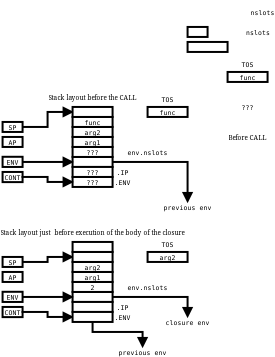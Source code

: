 <?xml version="1.0"?>
<diagram xmlns:dia="http://www.lysator.liu.se/~alla/dia/">
  <diagramdata>
    <attribute name="background">
      <color val="#ffffff"/>
    </attribute>
    <attribute name="paper">
      <composite type="paper">
        <attribute name="name">
          <string>#A4#</string>
        </attribute>
        <attribute name="tmargin">
          <real val="2.82"/>
        </attribute>
        <attribute name="bmargin">
          <real val="2.82"/>
        </attribute>
        <attribute name="lmargin">
          <real val="2.82"/>
        </attribute>
        <attribute name="rmargin">
          <real val="2.82"/>
        </attribute>
        <attribute name="is_portrait">
          <boolean val="true"/>
        </attribute>
        <attribute name="scaling">
          <real val="1"/>
        </attribute>
        <attribute name="fitto">
          <boolean val="false"/>
        </attribute>
      </composite>
    </attribute>
  </diagramdata>
  <layer name="Background" visible="true">
    <object type="Standard - Box" version="0" id="O0">
      <attribute name="obj_pos">
        <point val="10,-1.25"/>
      </attribute>
      <attribute name="obj_bb">
        <rectangle val="9.95,-1.3;11.05,-0.7"/>
      </attribute>
      <attribute name="elem_corner">
        <point val="10,-1.25"/>
      </attribute>
      <attribute name="elem_width">
        <real val="1"/>
      </attribute>
      <attribute name="elem_height">
        <real val="0.5"/>
      </attribute>
      <attribute name="show_background">
        <boolean val="true"/>
      </attribute>
    </object>
    <object type="Standard - Text" version="0" id="O1">
      <attribute name="obj_pos">
        <point val="13.5,-1.25"/>
      </attribute>
      <attribute name="obj_bb">
        <rectangle val="12.673,-1.565;14.327,-0.765"/>
      </attribute>
      <attribute name="text">
        <composite type="text">
          <attribute name="string">
            <string>#
nslots#</string>
          </attribute>
          <attribute name="font">
            <font name="Courier"/>
          </attribute>
          <attribute name="height">
            <real val="0.4"/>
          </attribute>
          <attribute name="pos">
            <point val="13.5,-1.25"/>
          </attribute>
          <attribute name="color">
            <color val="#000000"/>
          </attribute>
          <attribute name="alignment">
            <enum val="1"/>
          </attribute>
        </composite>
      </attribute>
    </object>
    <object type="Standard - Text" version="0" id="O2">
      <attribute name="obj_pos">
        <point val="13,0.75"/>
      </attribute>
      <attribute name="obj_bb">
        <rectangle val="12.536,0.435;13.464,0.835"/>
      </attribute>
      <attribute name="text">
        <composite type="text">
          <attribute name="string">
            <string>#TOS#</string>
          </attribute>
          <attribute name="font">
            <font name="Courier"/>
          </attribute>
          <attribute name="height">
            <real val="0.4"/>
          </attribute>
          <attribute name="pos">
            <point val="13,0.75"/>
          </attribute>
          <attribute name="color">
            <color val="#000000"/>
          </attribute>
          <attribute name="alignment">
            <enum val="1"/>
          </attribute>
        </composite>
      </attribute>
    </object>
    <object type="Standard - Box" version="0" id="O3">
      <attribute name="obj_pos">
        <point val="12,1"/>
      </attribute>
      <attribute name="obj_bb">
        <rectangle val="11.95,0.95;14.05,1.55"/>
      </attribute>
      <attribute name="elem_corner">
        <point val="12,1"/>
      </attribute>
      <attribute name="elem_width">
        <real val="2"/>
      </attribute>
      <attribute name="elem_height">
        <real val="0.5"/>
      </attribute>
      <attribute name="show_background">
        <boolean val="true"/>
      </attribute>
    </object>
    <object type="Standard - Text" version="0" id="O4">
      <attribute name="obj_pos">
        <point val="13,1"/>
      </attribute>
      <attribute name="obj_bb">
        <rectangle val="12.415,0.685;13.585,1.485"/>
      </attribute>
      <attribute name="text">
        <composite type="text">
          <attribute name="string">
            <string>#
func#</string>
          </attribute>
          <attribute name="font">
            <font name="Courier"/>
          </attribute>
          <attribute name="height">
            <real val="0.4"/>
          </attribute>
          <attribute name="pos">
            <point val="13,1"/>
          </attribute>
          <attribute name="color">
            <color val="#000000"/>
          </attribute>
          <attribute name="alignment">
            <enum val="1"/>
          </attribute>
        </composite>
      </attribute>
      <connections>
        <connection handle="0" to="O3" connection="1"/>
      </connections>
    </object>
    <object type="Standard - Box" version="0" id="O5">
      <attribute name="obj_pos">
        <point val="10,-0.5"/>
      </attribute>
      <attribute name="obj_bb">
        <rectangle val="9.95,-0.55;12.05,0.05"/>
      </attribute>
      <attribute name="elem_corner">
        <point val="10,-0.5"/>
      </attribute>
      <attribute name="elem_width">
        <real val="2"/>
      </attribute>
      <attribute name="elem_height">
        <real val="0.5"/>
      </attribute>
      <attribute name="show_background">
        <boolean val="true"/>
      </attribute>
    </object>
    <object type="Standard - Text" version="0" id="O6">
      <attribute name="obj_pos">
        <point val="13.75,-2.25"/>
      </attribute>
      <attribute name="obj_bb">
        <rectangle val="12.923,-2.565;14.577,-1.765"/>
      </attribute>
      <attribute name="text">
        <composite type="text">
          <attribute name="string">
            <string>#
nslots#</string>
          </attribute>
          <attribute name="font">
            <font name="Courier"/>
          </attribute>
          <attribute name="height">
            <real val="0.4"/>
          </attribute>
          <attribute name="pos">
            <point val="13.75,-2.25"/>
          </attribute>
          <attribute name="color">
            <color val="#000000"/>
          </attribute>
          <attribute name="alignment">
            <enum val="1"/>
          </attribute>
        </composite>
      </attribute>
    </object>
    <object type="Standard - ZigZagLine" version="0" id="O7">
      <attribute name="obj_pos">
        <point val="1.75,3.75"/>
      </attribute>
      <attribute name="obj_bb">
        <rectangle val="0.9,2.15;5.1,4.6"/>
      </attribute>
      <attribute name="orth_points">
        <point val="1.75,3.75"/>
        <point val="1.75,3.75"/>
        <point val="3,3.75"/>
        <point val="3,3"/>
        <point val="4.25,3"/>
        <point val="4.25,3"/>
      </attribute>
      <attribute name="orth_orient">
        <enum val="1"/>
        <enum val="0"/>
        <enum val="1"/>
        <enum val="0"/>
        <enum val="1"/>
      </attribute>
      <attribute name="end_arrow">
        <enum val="3"/>
      </attribute>
      <attribute name="end_arrow_length">
        <real val="0.4"/>
      </attribute>
      <attribute name="end_arrow_width">
        <real val="0.4"/>
      </attribute>
      <connections>
        <connection handle="0" to="O17" connection="4"/>
        <connection handle="1" to="O13" connection="3"/>
      </connections>
    </object>
    <object type="Standard - Box" version="0" id="O8">
      <attribute name="obj_pos">
        <point val="4.25,5.25"/>
      </attribute>
      <attribute name="obj_bb">
        <rectangle val="4.2,5.2;6.3,5.8"/>
      </attribute>
      <attribute name="elem_corner">
        <point val="4.25,5.25"/>
      </attribute>
      <attribute name="elem_width">
        <real val="2"/>
      </attribute>
      <attribute name="elem_height">
        <real val="0.5"/>
      </attribute>
      <attribute name="show_background">
        <boolean val="true"/>
      </attribute>
    </object>
    <object type="Standard - Box" version="0" id="O9">
      <attribute name="obj_pos">
        <point val="4.25,4.75"/>
      </attribute>
      <attribute name="obj_bb">
        <rectangle val="4.2,4.7;6.3,5.3"/>
      </attribute>
      <attribute name="elem_corner">
        <point val="4.25,4.75"/>
      </attribute>
      <attribute name="elem_width">
        <real val="2"/>
      </attribute>
      <attribute name="elem_height">
        <real val="0.5"/>
      </attribute>
      <attribute name="show_background">
        <boolean val="true"/>
      </attribute>
    </object>
    <object type="Standard - Box" version="0" id="O10">
      <attribute name="obj_pos">
        <point val="4.25,4.25"/>
      </attribute>
      <attribute name="obj_bb">
        <rectangle val="4.2,4.2;6.3,4.8"/>
      </attribute>
      <attribute name="elem_corner">
        <point val="4.25,4.25"/>
      </attribute>
      <attribute name="elem_width">
        <real val="2"/>
      </attribute>
      <attribute name="elem_height">
        <real val="0.5"/>
      </attribute>
      <attribute name="show_background">
        <boolean val="true"/>
      </attribute>
    </object>
    <object type="Standard - Box" version="0" id="O11">
      <attribute name="obj_pos">
        <point val="4.25,3.75"/>
      </attribute>
      <attribute name="obj_bb">
        <rectangle val="4.2,3.7;6.3,4.3"/>
      </attribute>
      <attribute name="elem_corner">
        <point val="4.25,3.75"/>
      </attribute>
      <attribute name="elem_width">
        <real val="2"/>
      </attribute>
      <attribute name="elem_height">
        <real val="0.5"/>
      </attribute>
      <attribute name="show_background">
        <boolean val="true"/>
      </attribute>
    </object>
    <object type="Standard - Box" version="0" id="O12">
      <attribute name="obj_pos">
        <point val="4.25,3.25"/>
      </attribute>
      <attribute name="obj_bb">
        <rectangle val="4.2,3.2;6.3,3.8"/>
      </attribute>
      <attribute name="elem_corner">
        <point val="4.25,3.25"/>
      </attribute>
      <attribute name="elem_width">
        <real val="2"/>
      </attribute>
      <attribute name="elem_height">
        <real val="0.5"/>
      </attribute>
      <attribute name="show_background">
        <boolean val="true"/>
      </attribute>
    </object>
    <object type="Standard - Box" version="0" id="O13">
      <attribute name="obj_pos">
        <point val="4.25,2.75"/>
      </attribute>
      <attribute name="obj_bb">
        <rectangle val="4.2,2.7;6.3,3.3"/>
      </attribute>
      <attribute name="elem_corner">
        <point val="4.25,2.75"/>
      </attribute>
      <attribute name="elem_width">
        <real val="2"/>
      </attribute>
      <attribute name="elem_height">
        <real val="0.5"/>
      </attribute>
      <attribute name="show_background">
        <boolean val="true"/>
      </attribute>
    </object>
    <object type="Standard - ZigZagLine" version="0" id="O14">
      <attribute name="obj_pos">
        <point val="1.75,5.496"/>
      </attribute>
      <attribute name="obj_bb">
        <rectangle val="0.9,4.646;5.1,6.35"/>
      </attribute>
      <attribute name="orth_points">
        <point val="1.75,5.496"/>
        <point val="1.75,5.5"/>
        <point val="4.25,5.5"/>
        <point val="4.25,5.5"/>
      </attribute>
      <attribute name="orth_orient">
        <enum val="1"/>
        <enum val="0"/>
        <enum val="1"/>
      </attribute>
      <attribute name="end_arrow">
        <enum val="3"/>
      </attribute>
      <attribute name="end_arrow_length">
        <real val="0.4"/>
      </attribute>
      <attribute name="end_arrow_width">
        <real val="0.4"/>
      </attribute>
      <connections>
        <connection handle="0" to="O19" connection="4"/>
        <connection handle="1" to="O8" connection="3"/>
      </connections>
    </object>
    <object type="Standard - ZigZagLine" version="0" id="O15">
      <attribute name="obj_pos">
        <point val="6.25,5.5"/>
      </attribute>
      <attribute name="obj_bb">
        <rectangle val="5.4,4.65;10.85,8.35"/>
      </attribute>
      <attribute name="orth_points">
        <point val="6.25,5.5"/>
        <point val="6.25,5.5"/>
        <point val="10,5.5"/>
        <point val="10,7.5"/>
      </attribute>
      <attribute name="orth_orient">
        <enum val="1"/>
        <enum val="0"/>
        <enum val="1"/>
      </attribute>
      <attribute name="end_arrow">
        <enum val="3"/>
      </attribute>
      <attribute name="end_arrow_length">
        <real val="0.4"/>
      </attribute>
      <attribute name="end_arrow_width">
        <real val="0.4"/>
      </attribute>
      <connections>
        <connection handle="0" to="O8" connection="4"/>
      </connections>
    </object>
    <object type="Standard - Text" version="0" id="O16">
      <attribute name="obj_pos">
        <point val="5.25,4.75"/>
      </attribute>
      <attribute name="obj_bb">
        <rectangle val="4.786,4.435;5.714,5.235"/>
      </attribute>
      <attribute name="text">
        <composite type="text">
          <attribute name="string">
            <string>#
???#</string>
          </attribute>
          <attribute name="font">
            <font name="Courier"/>
          </attribute>
          <attribute name="height">
            <real val="0.4"/>
          </attribute>
          <attribute name="pos">
            <point val="5.25,4.75"/>
          </attribute>
          <attribute name="color">
            <color val="#000000"/>
          </attribute>
          <attribute name="alignment">
            <enum val="1"/>
          </attribute>
        </composite>
      </attribute>
      <connections>
        <connection handle="0" to="O9" connection="1"/>
      </connections>
    </object>
    <object type="Standard - Box" version="0" id="O17">
      <attribute name="obj_pos">
        <point val="0.75,3.5"/>
      </attribute>
      <attribute name="obj_bb">
        <rectangle val="0.7,3.45;1.8,4.05"/>
      </attribute>
      <attribute name="elem_corner">
        <point val="0.75,3.5"/>
      </attribute>
      <attribute name="elem_width">
        <real val="1"/>
      </attribute>
      <attribute name="elem_height">
        <real val="0.5"/>
      </attribute>
      <attribute name="show_background">
        <boolean val="true"/>
      </attribute>
    </object>
    <object type="Standard - Text" version="0" id="O18">
      <attribute name="obj_pos">
        <point val="1.25,3.5"/>
      </attribute>
      <attribute name="obj_bb">
        <rectangle val="0.908,3.185;1.592,3.985"/>
      </attribute>
      <attribute name="text">
        <composite type="text">
          <attribute name="string">
            <string>#
SP#</string>
          </attribute>
          <attribute name="font">
            <font name="Courier"/>
          </attribute>
          <attribute name="height">
            <real val="0.4"/>
          </attribute>
          <attribute name="pos">
            <point val="1.25,3.5"/>
          </attribute>
          <attribute name="color">
            <color val="#000000"/>
          </attribute>
          <attribute name="alignment">
            <enum val="1"/>
          </attribute>
        </composite>
      </attribute>
      <connections>
        <connection handle="0" to="O17" connection="1"/>
      </connections>
    </object>
    <object type="Standard - Box" version="0" id="O19">
      <attribute name="obj_pos">
        <point val="0.75,5.242"/>
      </attribute>
      <attribute name="obj_bb">
        <rectangle val="0.7,5.192;1.8,5.8"/>
      </attribute>
      <attribute name="elem_corner">
        <point val="0.75,5.242"/>
      </attribute>
      <attribute name="elem_width">
        <real val="1"/>
      </attribute>
      <attribute name="elem_height">
        <real val="0.508"/>
      </attribute>
      <attribute name="show_background">
        <boolean val="true"/>
      </attribute>
    </object>
    <object type="Standard - Text" version="0" id="O20">
      <attribute name="obj_pos">
        <point val="1.25,5.242"/>
      </attribute>
      <attribute name="obj_bb">
        <rectangle val="0.786,4.927;1.714,5.727"/>
      </attribute>
      <attribute name="text">
        <composite type="text">
          <attribute name="string">
            <string>#
ENV#</string>
          </attribute>
          <attribute name="font">
            <font name="Courier"/>
          </attribute>
          <attribute name="height">
            <real val="0.4"/>
          </attribute>
          <attribute name="pos">
            <point val="1.25,5.242"/>
          </attribute>
          <attribute name="color">
            <color val="#000000"/>
          </attribute>
          <attribute name="alignment">
            <enum val="1"/>
          </attribute>
        </composite>
      </attribute>
      <connections>
        <connection handle="0" to="O19" connection="1"/>
      </connections>
    </object>
    <object type="Standard - Box" version="0" id="O21">
      <attribute name="obj_pos">
        <point val="0.75,4.25"/>
      </attribute>
      <attribute name="obj_bb">
        <rectangle val="0.7,4.2;1.8,4.8"/>
      </attribute>
      <attribute name="elem_corner">
        <point val="0.75,4.25"/>
      </attribute>
      <attribute name="elem_width">
        <real val="1"/>
      </attribute>
      <attribute name="elem_height">
        <real val="0.5"/>
      </attribute>
      <attribute name="show_background">
        <boolean val="true"/>
      </attribute>
    </object>
    <object type="Standard - Text" version="0" id="O22">
      <attribute name="obj_pos">
        <point val="1.25,4.25"/>
      </attribute>
      <attribute name="obj_bb">
        <rectangle val="0.908,3.935;1.592,4.735"/>
      </attribute>
      <attribute name="text">
        <composite type="text">
          <attribute name="string">
            <string>#
AP#</string>
          </attribute>
          <attribute name="font">
            <font name="Courier"/>
          </attribute>
          <attribute name="height">
            <real val="0.4"/>
          </attribute>
          <attribute name="pos">
            <point val="1.25,4.25"/>
          </attribute>
          <attribute name="color">
            <color val="#000000"/>
          </attribute>
          <attribute name="alignment">
            <enum val="1"/>
          </attribute>
        </composite>
      </attribute>
      <connections>
        <connection handle="0" to="O21" connection="1"/>
      </connections>
    </object>
    <object type="Standard - Text" version="0" id="O23">
      <attribute name="obj_pos">
        <point val="8,4.75"/>
      </attribute>
      <attribute name="obj_bb">
        <rectangle val="6.688,4.435;9.312,5.235"/>
      </attribute>
      <attribute name="text">
        <composite type="text">
          <attribute name="string">
            <string>#
env.nslots#</string>
          </attribute>
          <attribute name="font">
            <font name="Courier"/>
          </attribute>
          <attribute name="height">
            <real val="0.4"/>
          </attribute>
          <attribute name="pos">
            <point val="8,4.75"/>
          </attribute>
          <attribute name="color">
            <color val="#000000"/>
          </attribute>
          <attribute name="alignment">
            <enum val="1"/>
          </attribute>
        </composite>
      </attribute>
    </object>
    <object type="Standard - Text" version="0" id="O24">
      <attribute name="obj_pos">
        <point val="5.25,4.25"/>
      </attribute>
      <attribute name="obj_bb">
        <rectangle val="4.665,3.935;5.835,4.735"/>
      </attribute>
      <attribute name="text">
        <composite type="text">
          <attribute name="string">
            <string>#
arg1#</string>
          </attribute>
          <attribute name="font">
            <font name="Courier"/>
          </attribute>
          <attribute name="height">
            <real val="0.4"/>
          </attribute>
          <attribute name="pos">
            <point val="5.25,4.25"/>
          </attribute>
          <attribute name="color">
            <color val="#000000"/>
          </attribute>
          <attribute name="alignment">
            <enum val="1"/>
          </attribute>
        </composite>
      </attribute>
      <connections>
        <connection handle="0" to="O10" connection="1"/>
      </connections>
    </object>
    <object type="Standard - Text" version="0" id="O25">
      <attribute name="obj_pos">
        <point val="5.25,3.75"/>
      </attribute>
      <attribute name="obj_bb">
        <rectangle val="4.665,3.435;5.835,4.235"/>
      </attribute>
      <attribute name="text">
        <composite type="text">
          <attribute name="string">
            <string>#
arg2#</string>
          </attribute>
          <attribute name="font">
            <font name="Courier"/>
          </attribute>
          <attribute name="height">
            <real val="0.4"/>
          </attribute>
          <attribute name="pos">
            <point val="5.25,3.75"/>
          </attribute>
          <attribute name="color">
            <color val="#000000"/>
          </attribute>
          <attribute name="alignment">
            <enum val="1"/>
          </attribute>
        </composite>
      </attribute>
      <connections>
        <connection handle="0" to="O11" connection="1"/>
      </connections>
    </object>
    <object type="Standard - Text" version="0" id="O26">
      <attribute name="obj_pos">
        <point val="5.25,3.25"/>
      </attribute>
      <attribute name="obj_bb">
        <rectangle val="4.665,2.935;5.835,3.735"/>
      </attribute>
      <attribute name="text">
        <composite type="text">
          <attribute name="string">
            <string>#
func#</string>
          </attribute>
          <attribute name="font">
            <font name="Courier"/>
          </attribute>
          <attribute name="height">
            <real val="0.4"/>
          </attribute>
          <attribute name="pos">
            <point val="5.25,3.25"/>
          </attribute>
          <attribute name="color">
            <color val="#000000"/>
          </attribute>
          <attribute name="alignment">
            <enum val="1"/>
          </attribute>
        </composite>
      </attribute>
      <connections>
        <connection handle="0" to="O12" connection="1"/>
      </connections>
    </object>
    <object type="Standard - Text" version="0" id="O27">
      <attribute name="obj_pos">
        <point val="10,7.5"/>
      </attribute>
      <attribute name="obj_bb">
        <rectangle val="8.446,7.185;11.554,7.985"/>
      </attribute>
      <attribute name="text">
        <composite type="text">
          <attribute name="string">
            <string>#
previous env#</string>
          </attribute>
          <attribute name="font">
            <font name="Courier"/>
          </attribute>
          <attribute name="height">
            <real val="0.4"/>
          </attribute>
          <attribute name="pos">
            <point val="10,7.5"/>
          </attribute>
          <attribute name="color">
            <color val="#000000"/>
          </attribute>
          <attribute name="alignment">
            <enum val="1"/>
          </attribute>
        </composite>
      </attribute>
    </object>
    <object type="Standard - Box" version="0" id="O28">
      <attribute name="obj_pos">
        <point val="4.25,6.25"/>
      </attribute>
      <attribute name="obj_bb">
        <rectangle val="4.2,6.2;6.3,6.8"/>
      </attribute>
      <attribute name="elem_corner">
        <point val="4.25,6.25"/>
      </attribute>
      <attribute name="elem_width">
        <real val="2"/>
      </attribute>
      <attribute name="elem_height">
        <real val="0.5"/>
      </attribute>
      <attribute name="show_background">
        <boolean val="true"/>
      </attribute>
    </object>
    <object type="Standard - Box" version="0" id="O29">
      <attribute name="obj_pos">
        <point val="4.25,5.75"/>
      </attribute>
      <attribute name="obj_bb">
        <rectangle val="4.2,5.7;6.3,6.3"/>
      </attribute>
      <attribute name="elem_corner">
        <point val="4.25,5.75"/>
      </attribute>
      <attribute name="elem_width">
        <real val="2"/>
      </attribute>
      <attribute name="elem_height">
        <real val="0.5"/>
      </attribute>
      <attribute name="show_background">
        <boolean val="true"/>
      </attribute>
    </object>
    <object type="Standard - Box" version="0" id="O30">
      <attribute name="obj_pos">
        <point val="0.75,6"/>
      </attribute>
      <attribute name="obj_bb">
        <rectangle val="0.7,5.95;1.8,6.558"/>
      </attribute>
      <attribute name="elem_corner">
        <point val="0.75,6"/>
      </attribute>
      <attribute name="elem_width">
        <real val="1"/>
      </attribute>
      <attribute name="elem_height">
        <real val="0.508"/>
      </attribute>
      <attribute name="show_background">
        <boolean val="true"/>
      </attribute>
    </object>
    <object type="Standard - Text" version="0" id="O31">
      <attribute name="obj_pos">
        <point val="1.25,6"/>
      </attribute>
      <attribute name="obj_bb">
        <rectangle val="0.665,5.685;1.835,6.485"/>
      </attribute>
      <attribute name="text">
        <composite type="text">
          <attribute name="string">
            <string>#
CONT#</string>
          </attribute>
          <attribute name="font">
            <font name="Courier"/>
          </attribute>
          <attribute name="height">
            <real val="0.4"/>
          </attribute>
          <attribute name="pos">
            <point val="1.25,6"/>
          </attribute>
          <attribute name="color">
            <color val="#000000"/>
          </attribute>
          <attribute name="alignment">
            <enum val="1"/>
          </attribute>
        </composite>
      </attribute>
      <connections>
        <connection handle="0" to="O30" connection="1"/>
      </connections>
    </object>
    <object type="Standard - ZigZagLine" version="0" id="O32">
      <attribute name="obj_pos">
        <point val="1.75,6.254"/>
      </attribute>
      <attribute name="obj_bb">
        <rectangle val="0.9,5.4;5.1,7.35"/>
      </attribute>
      <attribute name="orth_points">
        <point val="1.75,6.254"/>
        <point val="1.75,6.25"/>
        <point val="3,6.25"/>
        <point val="3,6.5"/>
        <point val="4.25,6.5"/>
        <point val="4.25,6.5"/>
      </attribute>
      <attribute name="orth_orient">
        <enum val="1"/>
        <enum val="0"/>
        <enum val="1"/>
        <enum val="0"/>
        <enum val="1"/>
      </attribute>
      <attribute name="end_arrow">
        <enum val="3"/>
      </attribute>
      <attribute name="end_arrow_length">
        <real val="0.4"/>
      </attribute>
      <attribute name="end_arrow_width">
        <real val="0.4"/>
      </attribute>
      <connections>
        <connection handle="0" to="O30" connection="4"/>
        <connection handle="1" to="O28" connection="3"/>
      </connections>
    </object>
    <object type="Standard - ZigZagLine" version="0" id="O33">
      <attribute name="obj_pos">
        <point val="1.75,10.5"/>
      </attribute>
      <attribute name="obj_bb">
        <rectangle val="0.9,9.4;5.1,11.35"/>
      </attribute>
      <attribute name="orth_points">
        <point val="1.75,10.5"/>
        <point val="1.75,10.5"/>
        <point val="3,10.5"/>
        <point val="3,10.25"/>
        <point val="4.25,10.25"/>
        <point val="4.25,10.25"/>
      </attribute>
      <attribute name="orth_orient">
        <enum val="1"/>
        <enum val="0"/>
        <enum val="1"/>
        <enum val="0"/>
        <enum val="1"/>
      </attribute>
      <attribute name="end_arrow">
        <enum val="3"/>
      </attribute>
      <attribute name="end_arrow_length">
        <real val="0.4"/>
      </attribute>
      <attribute name="end_arrow_width">
        <real val="0.4"/>
      </attribute>
      <connections>
        <connection handle="0" to="O42" connection="4"/>
        <connection handle="1" to="O38" connection="3"/>
      </connections>
    </object>
    <object type="Standard - Box" version="0" id="O34">
      <attribute name="obj_pos">
        <point val="4.25,12"/>
      </attribute>
      <attribute name="obj_bb">
        <rectangle val="4.2,11.95;6.3,12.55"/>
      </attribute>
      <attribute name="elem_corner">
        <point val="4.25,12"/>
      </attribute>
      <attribute name="elem_width">
        <real val="2"/>
      </attribute>
      <attribute name="elem_height">
        <real val="0.5"/>
      </attribute>
      <attribute name="show_background">
        <boolean val="true"/>
      </attribute>
    </object>
    <object type="Standard - Box" version="0" id="O35">
      <attribute name="obj_pos">
        <point val="4.25,11.5"/>
      </attribute>
      <attribute name="obj_bb">
        <rectangle val="4.2,11.45;6.3,12.05"/>
      </attribute>
      <attribute name="elem_corner">
        <point val="4.25,11.5"/>
      </attribute>
      <attribute name="elem_width">
        <real val="2"/>
      </attribute>
      <attribute name="elem_height">
        <real val="0.5"/>
      </attribute>
      <attribute name="show_background">
        <boolean val="true"/>
      </attribute>
    </object>
    <object type="Standard - Box" version="0" id="O36">
      <attribute name="obj_pos">
        <point val="4.25,11"/>
      </attribute>
      <attribute name="obj_bb">
        <rectangle val="4.2,10.95;6.3,11.55"/>
      </attribute>
      <attribute name="elem_corner">
        <point val="4.25,11"/>
      </attribute>
      <attribute name="elem_width">
        <real val="2"/>
      </attribute>
      <attribute name="elem_height">
        <real val="0.5"/>
      </attribute>
      <attribute name="show_background">
        <boolean val="true"/>
      </attribute>
    </object>
    <object type="Standard - Box" version="0" id="O37">
      <attribute name="obj_pos">
        <point val="4.25,10.5"/>
      </attribute>
      <attribute name="obj_bb">
        <rectangle val="4.2,10.45;6.3,11.05"/>
      </attribute>
      <attribute name="elem_corner">
        <point val="4.25,10.5"/>
      </attribute>
      <attribute name="elem_width">
        <real val="2"/>
      </attribute>
      <attribute name="elem_height">
        <real val="0.5"/>
      </attribute>
      <attribute name="show_background">
        <boolean val="true"/>
      </attribute>
    </object>
    <object type="Standard - Box" version="0" id="O38">
      <attribute name="obj_pos">
        <point val="4.25,10"/>
      </attribute>
      <attribute name="obj_bb">
        <rectangle val="4.2,9.95;6.3,10.55"/>
      </attribute>
      <attribute name="elem_corner">
        <point val="4.25,10"/>
      </attribute>
      <attribute name="elem_width">
        <real val="2"/>
      </attribute>
      <attribute name="elem_height">
        <real val="0.5"/>
      </attribute>
      <attribute name="show_background">
        <boolean val="true"/>
      </attribute>
    </object>
    <object type="Standard - Box" version="0" id="O39">
      <attribute name="obj_pos">
        <point val="4.25,9.5"/>
      </attribute>
      <attribute name="obj_bb">
        <rectangle val="4.2,9.45;6.3,10.05"/>
      </attribute>
      <attribute name="elem_corner">
        <point val="4.25,9.5"/>
      </attribute>
      <attribute name="elem_width">
        <real val="2"/>
      </attribute>
      <attribute name="elem_height">
        <real val="0.5"/>
      </attribute>
      <attribute name="show_background">
        <boolean val="true"/>
      </attribute>
    </object>
    <object type="Standard - ZigZagLine" version="0" id="O40">
      <attribute name="obj_pos">
        <point val="1.75,12.246"/>
      </attribute>
      <attribute name="obj_bb">
        <rectangle val="0.9,11.396;5.1,13.1"/>
      </attribute>
      <attribute name="orth_points">
        <point val="1.75,12.246"/>
        <point val="1.75,12.25"/>
        <point val="4.25,12.25"/>
        <point val="4.25,12.25"/>
      </attribute>
      <attribute name="orth_orient">
        <enum val="1"/>
        <enum val="0"/>
        <enum val="1"/>
      </attribute>
      <attribute name="end_arrow">
        <enum val="3"/>
      </attribute>
      <attribute name="end_arrow_length">
        <real val="0.4"/>
      </attribute>
      <attribute name="end_arrow_width">
        <real val="0.4"/>
      </attribute>
      <connections>
        <connection handle="0" to="O44" connection="4"/>
      </connections>
    </object>
    <object type="Standard - ZigZagLine" version="0" id="O41">
      <attribute name="obj_pos">
        <point val="6.25,12.25"/>
      </attribute>
      <attribute name="obj_bb">
        <rectangle val="5.4,11.4;10.85,14.1"/>
      </attribute>
      <attribute name="orth_points">
        <point val="6.25,12.25"/>
        <point val="6.25,12.25"/>
        <point val="10,12.25"/>
        <point val="10,13.25"/>
      </attribute>
      <attribute name="orth_orient">
        <enum val="1"/>
        <enum val="0"/>
        <enum val="1"/>
      </attribute>
      <attribute name="end_arrow">
        <enum val="3"/>
      </attribute>
      <attribute name="end_arrow_length">
        <real val="0.4"/>
      </attribute>
      <attribute name="end_arrow_width">
        <real val="0.4"/>
      </attribute>
      <connections>
        <connection handle="0" to="O34" connection="4"/>
      </connections>
    </object>
    <object type="Standard - Box" version="0" id="O42">
      <attribute name="obj_pos">
        <point val="0.75,10.25"/>
      </attribute>
      <attribute name="obj_bb">
        <rectangle val="0.7,10.2;1.8,10.8"/>
      </attribute>
      <attribute name="elem_corner">
        <point val="0.75,10.25"/>
      </attribute>
      <attribute name="elem_width">
        <real val="1"/>
      </attribute>
      <attribute name="elem_height">
        <real val="0.5"/>
      </attribute>
      <attribute name="show_background">
        <boolean val="true"/>
      </attribute>
    </object>
    <object type="Standard - Text" version="0" id="O43">
      <attribute name="obj_pos">
        <point val="1.25,10.25"/>
      </attribute>
      <attribute name="obj_bb">
        <rectangle val="0.908,9.935;1.592,10.735"/>
      </attribute>
      <attribute name="text">
        <composite type="text">
          <attribute name="string">
            <string>#
SP#</string>
          </attribute>
          <attribute name="font">
            <font name="Courier"/>
          </attribute>
          <attribute name="height">
            <real val="0.4"/>
          </attribute>
          <attribute name="pos">
            <point val="1.25,10.25"/>
          </attribute>
          <attribute name="color">
            <color val="#000000"/>
          </attribute>
          <attribute name="alignment">
            <enum val="1"/>
          </attribute>
        </composite>
      </attribute>
      <connections>
        <connection handle="0" to="O42" connection="1"/>
      </connections>
    </object>
    <object type="Standard - Box" version="0" id="O44">
      <attribute name="obj_pos">
        <point val="0.75,11.992"/>
      </attribute>
      <attribute name="obj_bb">
        <rectangle val="0.7,11.942;1.8,12.55"/>
      </attribute>
      <attribute name="elem_corner">
        <point val="0.75,11.992"/>
      </attribute>
      <attribute name="elem_width">
        <real val="1"/>
      </attribute>
      <attribute name="elem_height">
        <real val="0.508"/>
      </attribute>
      <attribute name="show_background">
        <boolean val="true"/>
      </attribute>
    </object>
    <object type="Standard - Text" version="0" id="O45">
      <attribute name="obj_pos">
        <point val="1.25,11.992"/>
      </attribute>
      <attribute name="obj_bb">
        <rectangle val="0.786,11.677;1.714,12.477"/>
      </attribute>
      <attribute name="text">
        <composite type="text">
          <attribute name="string">
            <string>#
ENV#</string>
          </attribute>
          <attribute name="font">
            <font name="Courier"/>
          </attribute>
          <attribute name="height">
            <real val="0.4"/>
          </attribute>
          <attribute name="pos">
            <point val="1.25,11.992"/>
          </attribute>
          <attribute name="color">
            <color val="#000000"/>
          </attribute>
          <attribute name="alignment">
            <enum val="1"/>
          </attribute>
        </composite>
      </attribute>
      <connections>
        <connection handle="0" to="O44" connection="1"/>
      </connections>
    </object>
    <object type="Standard - Box" version="0" id="O46">
      <attribute name="obj_pos">
        <point val="0.75,11"/>
      </attribute>
      <attribute name="obj_bb">
        <rectangle val="0.7,10.95;1.8,11.55"/>
      </attribute>
      <attribute name="elem_corner">
        <point val="0.75,11"/>
      </attribute>
      <attribute name="elem_width">
        <real val="1"/>
      </attribute>
      <attribute name="elem_height">
        <real val="0.5"/>
      </attribute>
      <attribute name="show_background">
        <boolean val="true"/>
      </attribute>
    </object>
    <object type="Standard - Text" version="0" id="O47">
      <attribute name="obj_pos">
        <point val="1.25,11"/>
      </attribute>
      <attribute name="obj_bb">
        <rectangle val="0.908,10.685;1.592,11.485"/>
      </attribute>
      <attribute name="text">
        <composite type="text">
          <attribute name="string">
            <string>#
AP#</string>
          </attribute>
          <attribute name="font">
            <font name="Courier"/>
          </attribute>
          <attribute name="height">
            <real val="0.4"/>
          </attribute>
          <attribute name="pos">
            <point val="1.25,11"/>
          </attribute>
          <attribute name="color">
            <color val="#000000"/>
          </attribute>
          <attribute name="alignment">
            <enum val="1"/>
          </attribute>
        </composite>
      </attribute>
      <connections>
        <connection handle="0" to="O46" connection="1"/>
      </connections>
    </object>
    <object type="Standard - Text" version="0" id="O48">
      <attribute name="obj_pos">
        <point val="8,11.5"/>
      </attribute>
      <attribute name="obj_bb">
        <rectangle val="6.688,11.185;9.312,11.985"/>
      </attribute>
      <attribute name="text">
        <composite type="text">
          <attribute name="string">
            <string>#
env.nslots#</string>
          </attribute>
          <attribute name="font">
            <font name="Courier"/>
          </attribute>
          <attribute name="height">
            <real val="0.4"/>
          </attribute>
          <attribute name="pos">
            <point val="8,11.5"/>
          </attribute>
          <attribute name="color">
            <color val="#000000"/>
          </attribute>
          <attribute name="alignment">
            <enum val="1"/>
          </attribute>
        </composite>
      </attribute>
    </object>
    <object type="Standard - Text" version="0" id="O49">
      <attribute name="obj_pos">
        <point val="5.25,11"/>
      </attribute>
      <attribute name="obj_bb">
        <rectangle val="4.665,10.685;5.835,11.485"/>
      </attribute>
      <attribute name="text">
        <composite type="text">
          <attribute name="string">
            <string>#
arg1#</string>
          </attribute>
          <attribute name="font">
            <font name="Courier"/>
          </attribute>
          <attribute name="height">
            <real val="0.4"/>
          </attribute>
          <attribute name="pos">
            <point val="5.25,11"/>
          </attribute>
          <attribute name="color">
            <color val="#000000"/>
          </attribute>
          <attribute name="alignment">
            <enum val="1"/>
          </attribute>
        </composite>
      </attribute>
      <connections>
        <connection handle="0" to="O36" connection="1"/>
      </connections>
    </object>
    <object type="Standard - Text" version="0" id="O50">
      <attribute name="obj_pos">
        <point val="5.25,10.5"/>
      </attribute>
      <attribute name="obj_bb">
        <rectangle val="4.665,10.185;5.835,10.985"/>
      </attribute>
      <attribute name="text">
        <composite type="text">
          <attribute name="string">
            <string>#
arg2#</string>
          </attribute>
          <attribute name="font">
            <font name="Courier"/>
          </attribute>
          <attribute name="height">
            <real val="0.4"/>
          </attribute>
          <attribute name="pos">
            <point val="5.25,10.5"/>
          </attribute>
          <attribute name="color">
            <color val="#000000"/>
          </attribute>
          <attribute name="alignment">
            <enum val="1"/>
          </attribute>
        </composite>
      </attribute>
      <connections>
        <connection handle="0" to="O37" connection="1"/>
      </connections>
    </object>
    <object type="Standard - Text" version="0" id="O51">
      <attribute name="obj_pos">
        <point val="7.75,14.75"/>
      </attribute>
      <attribute name="obj_bb">
        <rectangle val="6.196,14.435;9.304,15.235"/>
      </attribute>
      <attribute name="text">
        <composite type="text">
          <attribute name="string">
            <string>#
previous env#</string>
          </attribute>
          <attribute name="font">
            <font name="Courier"/>
          </attribute>
          <attribute name="height">
            <real val="0.4"/>
          </attribute>
          <attribute name="pos">
            <point val="7.75,14.75"/>
          </attribute>
          <attribute name="color">
            <color val="#000000"/>
          </attribute>
          <attribute name="alignment">
            <enum val="1"/>
          </attribute>
        </composite>
      </attribute>
    </object>
    <object type="Standard - Box" version="0" id="O52">
      <attribute name="obj_pos">
        <point val="4.25,12.5"/>
      </attribute>
      <attribute name="obj_bb">
        <rectangle val="4.2,12.45;6.3,13.05"/>
      </attribute>
      <attribute name="elem_corner">
        <point val="4.25,12.5"/>
      </attribute>
      <attribute name="elem_width">
        <real val="2"/>
      </attribute>
      <attribute name="elem_height">
        <real val="0.5"/>
      </attribute>
      <attribute name="show_background">
        <boolean val="true"/>
      </attribute>
    </object>
    <object type="Standard - Box" version="0" id="O53">
      <attribute name="obj_pos">
        <point val="0.75,12.75"/>
      </attribute>
      <attribute name="obj_bb">
        <rectangle val="0.7,12.7;1.8,13.308"/>
      </attribute>
      <attribute name="elem_corner">
        <point val="0.75,12.75"/>
      </attribute>
      <attribute name="elem_width">
        <real val="1"/>
      </attribute>
      <attribute name="elem_height">
        <real val="0.508"/>
      </attribute>
      <attribute name="show_background">
        <boolean val="true"/>
      </attribute>
    </object>
    <object type="Standard - Text" version="0" id="O54">
      <attribute name="obj_pos">
        <point val="1.25,12.75"/>
      </attribute>
      <attribute name="obj_bb">
        <rectangle val="0.665,12.435;1.835,13.235"/>
      </attribute>
      <attribute name="text">
        <composite type="text">
          <attribute name="string">
            <string>#
CONT#</string>
          </attribute>
          <attribute name="font">
            <font name="Courier"/>
          </attribute>
          <attribute name="height">
            <real val="0.4"/>
          </attribute>
          <attribute name="pos">
            <point val="1.25,12.75"/>
          </attribute>
          <attribute name="color">
            <color val="#000000"/>
          </attribute>
          <attribute name="alignment">
            <enum val="1"/>
          </attribute>
        </composite>
      </attribute>
      <connections>
        <connection handle="0" to="O53" connection="1"/>
      </connections>
    </object>
    <object type="Standard - ZigZagLine" version="0" id="O55">
      <attribute name="obj_pos">
        <point val="1.75,13.004"/>
      </attribute>
      <attribute name="obj_bb">
        <rectangle val="0.9,12.15;5.1,14.1"/>
      </attribute>
      <attribute name="orth_points">
        <point val="1.75,13.004"/>
        <point val="1.75,13"/>
        <point val="3,13"/>
        <point val="3,13.25"/>
        <point val="4.25,13.25"/>
        <point val="4.25,13.25"/>
      </attribute>
      <attribute name="orth_orient">
        <enum val="1"/>
        <enum val="0"/>
        <enum val="1"/>
        <enum val="0"/>
        <enum val="1"/>
      </attribute>
      <attribute name="end_arrow">
        <enum val="3"/>
      </attribute>
      <attribute name="end_arrow_length">
        <real val="0.4"/>
      </attribute>
      <attribute name="end_arrow_width">
        <real val="0.4"/>
      </attribute>
      <connections>
        <connection handle="0" to="O53" connection="4"/>
      </connections>
    </object>
    <object type="Standard - Text" version="0" id="O56">
      <attribute name="obj_pos">
        <point val="6.75,12.5"/>
      </attribute>
      <attribute name="obj_bb">
        <rectangle val="6.286,12.185;7.214,12.985"/>
      </attribute>
      <attribute name="text">
        <composite type="text">
          <attribute name="string">
            <string>#
.IP#</string>
          </attribute>
          <attribute name="font">
            <font name="Courier"/>
          </attribute>
          <attribute name="height">
            <real val="0.4"/>
          </attribute>
          <attribute name="pos">
            <point val="6.75,12.5"/>
          </attribute>
          <attribute name="color">
            <color val="#000000"/>
          </attribute>
          <attribute name="alignment">
            <enum val="1"/>
          </attribute>
        </composite>
      </attribute>
    </object>
    <object type="Standard - Text" version="0" id="O57">
      <attribute name="obj_pos">
        <point val="6.75,13"/>
      </attribute>
      <attribute name="obj_bb">
        <rectangle val="6.165,12.685;7.335,13.485"/>
      </attribute>
      <attribute name="text">
        <composite type="text">
          <attribute name="string">
            <string>#
.ENV#</string>
          </attribute>
          <attribute name="font">
            <font name="Courier"/>
          </attribute>
          <attribute name="height">
            <real val="0.4"/>
          </attribute>
          <attribute name="pos">
            <point val="6.75,13"/>
          </attribute>
          <attribute name="color">
            <color val="#000000"/>
          </attribute>
          <attribute name="alignment">
            <enum val="1"/>
          </attribute>
        </composite>
      </attribute>
    </object>
    <object type="Standard - Text" version="0" id="O58">
      <attribute name="obj_pos">
        <point val="13,2.5"/>
      </attribute>
      <attribute name="obj_bb">
        <rectangle val="12.536,2.185;13.464,2.985"/>
      </attribute>
      <attribute name="text">
        <composite type="text">
          <attribute name="string">
            <string>#
???#</string>
          </attribute>
          <attribute name="font">
            <font name="Courier"/>
          </attribute>
          <attribute name="height">
            <real val="0.4"/>
          </attribute>
          <attribute name="pos">
            <point val="13,2.5"/>
          </attribute>
          <attribute name="color">
            <color val="#000000"/>
          </attribute>
          <attribute name="alignment">
            <enum val="1"/>
          </attribute>
        </composite>
      </attribute>
    </object>
    <object type="Standard - Text" version="0" id="O59">
      <attribute name="obj_pos">
        <point val="5.25,6.25"/>
      </attribute>
      <attribute name="obj_bb">
        <rectangle val="4.786,5.935;5.714,6.735"/>
      </attribute>
      <attribute name="text">
        <composite type="text">
          <attribute name="string">
            <string>#
???#</string>
          </attribute>
          <attribute name="font">
            <font name="Courier"/>
          </attribute>
          <attribute name="height">
            <real val="0.4"/>
          </attribute>
          <attribute name="pos">
            <point val="5.25,6.25"/>
          </attribute>
          <attribute name="color">
            <color val="#000000"/>
          </attribute>
          <attribute name="alignment">
            <enum val="1"/>
          </attribute>
        </composite>
      </attribute>
      <connections>
        <connection handle="0" to="O28" connection="1"/>
      </connections>
    </object>
    <object type="Standard - Text" version="0" id="O60">
      <attribute name="obj_pos">
        <point val="5.25,5.75"/>
      </attribute>
      <attribute name="obj_bb">
        <rectangle val="4.786,5.435;5.714,6.235"/>
      </attribute>
      <attribute name="text">
        <composite type="text">
          <attribute name="string">
            <string>#
???#</string>
          </attribute>
          <attribute name="font">
            <font name="Courier"/>
          </attribute>
          <attribute name="height">
            <real val="0.4"/>
          </attribute>
          <attribute name="pos">
            <point val="5.25,5.75"/>
          </attribute>
          <attribute name="color">
            <color val="#000000"/>
          </attribute>
          <attribute name="alignment">
            <enum val="1"/>
          </attribute>
        </composite>
      </attribute>
      <connections>
        <connection handle="0" to="O29" connection="1"/>
      </connections>
    </object>
    <object type="Standard - Text" version="0" id="O61">
      <attribute name="obj_pos">
        <point val="5.25,11.5"/>
      </attribute>
      <attribute name="obj_bb">
        <rectangle val="5.029,11.185;5.471,11.985"/>
      </attribute>
      <attribute name="text">
        <composite type="text">
          <attribute name="string">
            <string>#
2#</string>
          </attribute>
          <attribute name="font">
            <font name="Courier"/>
          </attribute>
          <attribute name="height">
            <real val="0.4"/>
          </attribute>
          <attribute name="pos">
            <point val="5.25,11.5"/>
          </attribute>
          <attribute name="color">
            <color val="#000000"/>
          </attribute>
          <attribute name="alignment">
            <enum val="1"/>
          </attribute>
        </composite>
      </attribute>
      <connections>
        <connection handle="0" to="O35" connection="1"/>
      </connections>
    </object>
    <object type="Standard - Text" version="0" id="O62">
      <attribute name="obj_pos">
        <point val="5.25,8.75"/>
      </attribute>
      <attribute name="obj_bb">
        <rectangle val="0.237,8.427;10.263,9.227"/>
      </attribute>
      <attribute name="text">
        <composite type="text">
          <attribute name="string">
            <string>#
Stack layout just  before execution of the body of the closure#</string>
          </attribute>
          <attribute name="font">
            <font name="Times-Roman"/>
          </attribute>
          <attribute name="height">
            <real val="0.4"/>
          </attribute>
          <attribute name="pos">
            <point val="5.25,8.75"/>
          </attribute>
          <attribute name="color">
            <color val="#000000"/>
          </attribute>
          <attribute name="alignment">
            <enum val="1"/>
          </attribute>
        </composite>
      </attribute>
    </object>
    <object type="Standard - Text" version="0" id="O63">
      <attribute name="obj_pos">
        <point val="6.75,5.75"/>
      </attribute>
      <attribute name="obj_bb">
        <rectangle val="6.286,5.435;7.214,6.235"/>
      </attribute>
      <attribute name="text">
        <composite type="text">
          <attribute name="string">
            <string>#
.IP#</string>
          </attribute>
          <attribute name="font">
            <font name="Courier"/>
          </attribute>
          <attribute name="height">
            <real val="0.4"/>
          </attribute>
          <attribute name="pos">
            <point val="6.75,5.75"/>
          </attribute>
          <attribute name="color">
            <color val="#000000"/>
          </attribute>
          <attribute name="alignment">
            <enum val="1"/>
          </attribute>
        </composite>
      </attribute>
    </object>
    <object type="Standard - Text" version="0" id="O64">
      <attribute name="obj_pos">
        <point val="6.75,6.25"/>
      </attribute>
      <attribute name="obj_bb">
        <rectangle val="6.165,5.935;7.335,6.735"/>
      </attribute>
      <attribute name="text">
        <composite type="text">
          <attribute name="string">
            <string>#
.ENV#</string>
          </attribute>
          <attribute name="font">
            <font name="Courier"/>
          </attribute>
          <attribute name="height">
            <real val="0.4"/>
          </attribute>
          <attribute name="pos">
            <point val="6.75,6.25"/>
          </attribute>
          <attribute name="color">
            <color val="#000000"/>
          </attribute>
          <attribute name="alignment">
            <enum val="1"/>
          </attribute>
        </composite>
      </attribute>
    </object>
    <object type="Standard - Text" version="0" id="O65">
      <attribute name="obj_pos">
        <point val="13,4"/>
      </attribute>
      <attribute name="obj_bb">
        <rectangle val="11.775,3.677;14.225,4.477"/>
      </attribute>
      <attribute name="text">
        <composite type="text">
          <attribute name="string">
            <string>#
Before CALL#</string>
          </attribute>
          <attribute name="font">
            <font name="Times-Roman"/>
          </attribute>
          <attribute name="height">
            <real val="0.4"/>
          </attribute>
          <attribute name="pos">
            <point val="13,4"/>
          </attribute>
          <attribute name="color">
            <color val="#000000"/>
          </attribute>
          <attribute name="alignment">
            <enum val="1"/>
          </attribute>
        </composite>
      </attribute>
    </object>
    <object type="Standard - Text" version="0" id="O66">
      <attribute name="obj_pos">
        <point val="5.25,2"/>
      </attribute>
      <attribute name="obj_bb">
        <rectangle val="2.708,1.677;7.792,2.477"/>
      </attribute>
      <attribute name="text">
        <composite type="text">
          <attribute name="string">
            <string>#
Stack layout before the CALL#</string>
          </attribute>
          <attribute name="font">
            <font name="Times-Roman"/>
          </attribute>
          <attribute name="height">
            <real val="0.4"/>
          </attribute>
          <attribute name="pos">
            <point val="5.25,2"/>
          </attribute>
          <attribute name="color">
            <color val="#000000"/>
          </attribute>
          <attribute name="alignment">
            <enum val="1"/>
          </attribute>
        </composite>
      </attribute>
    </object>
    <object type="Standard - Text" version="0" id="O67">
      <attribute name="obj_pos">
        <point val="9,2.5"/>
      </attribute>
      <attribute name="obj_bb">
        <rectangle val="8.536,2.185;9.464,2.585"/>
      </attribute>
      <attribute name="text">
        <composite type="text">
          <attribute name="string">
            <string>#TOS#</string>
          </attribute>
          <attribute name="font">
            <font name="Courier"/>
          </attribute>
          <attribute name="height">
            <real val="0.4"/>
          </attribute>
          <attribute name="pos">
            <point val="9,2.5"/>
          </attribute>
          <attribute name="color">
            <color val="#000000"/>
          </attribute>
          <attribute name="alignment">
            <enum val="1"/>
          </attribute>
        </composite>
      </attribute>
    </object>
    <object type="Standard - Box" version="0" id="O68">
      <attribute name="obj_pos">
        <point val="8,2.75"/>
      </attribute>
      <attribute name="obj_bb">
        <rectangle val="7.95,2.7;10.05,3.3"/>
      </attribute>
      <attribute name="elem_corner">
        <point val="8,2.75"/>
      </attribute>
      <attribute name="elem_width">
        <real val="2"/>
      </attribute>
      <attribute name="elem_height">
        <real val="0.5"/>
      </attribute>
      <attribute name="show_background">
        <boolean val="true"/>
      </attribute>
    </object>
    <object type="Standard - Text" version="0" id="O69">
      <attribute name="obj_pos">
        <point val="9,2.75"/>
      </attribute>
      <attribute name="obj_bb">
        <rectangle val="8.415,2.435;9.585,3.235"/>
      </attribute>
      <attribute name="text">
        <composite type="text">
          <attribute name="string">
            <string>#
func#</string>
          </attribute>
          <attribute name="font">
            <font name="Courier"/>
          </attribute>
          <attribute name="height">
            <real val="0.4"/>
          </attribute>
          <attribute name="pos">
            <point val="9,2.75"/>
          </attribute>
          <attribute name="color">
            <color val="#000000"/>
          </attribute>
          <attribute name="alignment">
            <enum val="1"/>
          </attribute>
        </composite>
      </attribute>
      <connections>
        <connection handle="0" to="O68" connection="1"/>
      </connections>
    </object>
    <object type="Standard - Text" version="0" id="O70">
      <attribute name="obj_pos">
        <point val="9,9.75"/>
      </attribute>
      <attribute name="obj_bb">
        <rectangle val="8.536,9.435;9.464,9.835"/>
      </attribute>
      <attribute name="text">
        <composite type="text">
          <attribute name="string">
            <string>#TOS#</string>
          </attribute>
          <attribute name="font">
            <font name="Courier"/>
          </attribute>
          <attribute name="height">
            <real val="0.4"/>
          </attribute>
          <attribute name="pos">
            <point val="9,9.75"/>
          </attribute>
          <attribute name="color">
            <color val="#000000"/>
          </attribute>
          <attribute name="alignment">
            <enum val="1"/>
          </attribute>
        </composite>
      </attribute>
    </object>
    <object type="Standard - Box" version="0" id="O71">
      <attribute name="obj_pos">
        <point val="8,10"/>
      </attribute>
      <attribute name="obj_bb">
        <rectangle val="7.95,9.95;10.05,10.55"/>
      </attribute>
      <attribute name="elem_corner">
        <point val="8,10"/>
      </attribute>
      <attribute name="elem_width">
        <real val="2"/>
      </attribute>
      <attribute name="elem_height">
        <real val="0.5"/>
      </attribute>
      <attribute name="show_background">
        <boolean val="true"/>
      </attribute>
    </object>
    <object type="Standard - Text" version="0" id="O72">
      <attribute name="obj_pos">
        <point val="9,10"/>
      </attribute>
      <attribute name="obj_bb">
        <rectangle val="8.415,9.685;9.585,10.485"/>
      </attribute>
      <attribute name="text">
        <composite type="text">
          <attribute name="string">
            <string>#
arg2#</string>
          </attribute>
          <attribute name="font">
            <font name="Courier"/>
          </attribute>
          <attribute name="height">
            <real val="0.4"/>
          </attribute>
          <attribute name="pos">
            <point val="9,10"/>
          </attribute>
          <attribute name="color">
            <color val="#000000"/>
          </attribute>
          <attribute name="alignment">
            <enum val="1"/>
          </attribute>
        </composite>
      </attribute>
      <connections>
        <connection handle="0" to="O71" connection="1"/>
      </connections>
    </object>
    <object type="Standard - ZigZagLine" version="0" id="O73">
      <attribute name="obj_pos">
        <point val="5.25,13.5"/>
      </attribute>
      <attribute name="obj_bb">
        <rectangle val="4.4,12.65;8.6,15.6"/>
      </attribute>
      <attribute name="orth_points">
        <point val="5.25,13.5"/>
        <point val="5.25,14"/>
        <point val="7.75,14"/>
        <point val="7.75,14.75"/>
      </attribute>
      <attribute name="orth_orient">
        <enum val="1"/>
        <enum val="0"/>
        <enum val="1"/>
      </attribute>
      <attribute name="end_arrow">
        <enum val="3"/>
      </attribute>
      <attribute name="end_arrow_length">
        <real val="0.4"/>
      </attribute>
      <attribute name="end_arrow_width">
        <real val="0.4"/>
      </attribute>
      <connections>
        <connection handle="0" to="O75" connection="6"/>
      </connections>
    </object>
    <object type="Standard - Text" version="0" id="O74">
      <attribute name="obj_pos">
        <point val="10,13.25"/>
      </attribute>
      <attribute name="obj_bb">
        <rectangle val="8.567,12.935;11.433,13.735"/>
      </attribute>
      <attribute name="text">
        <composite type="text">
          <attribute name="string">
            <string>#
closure env#</string>
          </attribute>
          <attribute name="font">
            <font name="Courier"/>
          </attribute>
          <attribute name="height">
            <real val="0.4"/>
          </attribute>
          <attribute name="pos">
            <point val="10,13.25"/>
          </attribute>
          <attribute name="color">
            <color val="#000000"/>
          </attribute>
          <attribute name="alignment">
            <enum val="1"/>
          </attribute>
        </composite>
      </attribute>
    </object>
    <object type="Standard - Box" version="0" id="O75">
      <attribute name="obj_pos">
        <point val="4.25,13"/>
      </attribute>
      <attribute name="obj_bb">
        <rectangle val="4.2,12.95;6.3,13.55"/>
      </attribute>
      <attribute name="elem_corner">
        <point val="4.25,13"/>
      </attribute>
      <attribute name="elem_width">
        <real val="2"/>
      </attribute>
      <attribute name="elem_height">
        <real val="0.5"/>
      </attribute>
      <attribute name="show_background">
        <boolean val="true"/>
      </attribute>
    </object>
  </layer>
</diagram>
